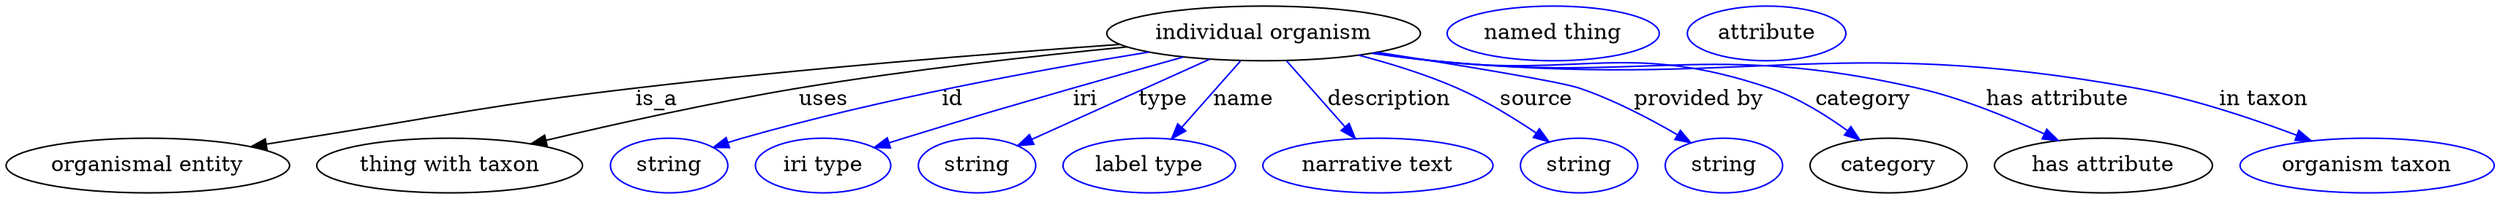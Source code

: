 digraph {
	graph [bb="0,0,1631.1,123"];
	node [label="\N"];
	"individual organism"	[height=0.5,
		label="individual organism",
		pos="823.94,105",
		width=2.8525];
	"organismal entity"	[height=0.5,
		pos="92.942,18",
		width=2.5817];
	"individual organism" -> "organismal entity"	[label=is_a,
		lp="425.94,61.5",
		pos="e,160.41,30.383 729.67,97.774 646.05,91.826 520.66,81.87 411.94,69 315.06,57.532 291.28,51.353 194.94,36 187,34.735 178.72,33.392 \
170.45,32.037"];
	"thing with taxon"	[height=0.5,
		pos="290.94,18",
		width=2.4192];
	"individual organism" -> "thing with taxon"	[label=uses,
		lp="535.44,61.5",
		pos="e,344.54,32.37 734.19,96.121 673.25,90.179 590.97,80.998 518.94,69 462.89,59.663 399.85,45.555 354.28,34.703"];
	id	[color=blue,
		height=0.5,
		label=string,
		pos="433.94,18",
		width=1.0652];
	"individual organism" -> id	[color=blue,
		label=id,
		lp="619.94,61.5",
		pos="e,462.95,29.922 748.71,92.698 678.85,81.343 572.31,61.834 481.94,36 478.84,35.113 475.65,34.133 472.45,33.106",
		style=solid];
	iri	[color=blue,
		height=0.5,
		label="iri type",
		pos="534.94,18",
		width=1.2277];
	"individual organism" -> iri	[color=blue,
		label=iri,
		lp="706.94,61.5",
		pos="e,568.62,29.681 771.27,89.485 748.94,83.269 722.64,75.873 698.94,69 649.92,54.785 637.73,50.997 588.94,36 585.45,34.926 581.83,33.805 \
578.2,32.674",
		style=solid];
	type	[color=blue,
		height=0.5,
		label=string,
		pos="635.94,18",
		width=1.0652];
	"individual organism" -> type	[color=blue,
		label=type,
		lp="757.94,61.5",
		pos="e,662.64,31.071 788.58,88.012 755.28,72.955 705.63,50.506 672.07,35.337",
		style=solid];
	name	[color=blue,
		height=0.5,
		label="label type",
		pos="748.94,18",
		width=1.5707];
	"individual organism" -> name	[color=blue,
		label=name,
		lp="810.94,61.5",
		pos="e,763.59,35.597 808.76,86.799 797.74,74.309 782.68,57.236 770.42,43.348",
		style=solid];
	description	[color=blue,
		height=0.5,
		label="narrative text",
		pos="898.94,18",
		width=2.0943];
	"individual organism" -> description	[color=blue,
		label=description,
		lp="906.44,61.5",
		pos="e,884.04,35.885 839.12,86.799 850.07,74.39 865.01,57.458 877.22,43.618",
		style=solid];
	source	[color=blue,
		height=0.5,
		label=string,
		pos="1030.9,18",
		width=1.0652];
	"individual organism" -> source	[color=blue,
		label=source,
		lp="1002.9,61.5",
		pos="e,1011.1,33.664 886.23,90.674 907.24,85.178 930.52,77.965 950.94,69 969.12,61.018 988.02,49.386 1002.9,39.349",
		style=solid];
	"provided by"	[color=blue,
		height=0.5,
		label=string,
		pos="1125.9,18",
		width=1.0652];
	"individual organism" -> "provided by"	[color=blue,
		label="provided by",
		lp="1109.4,61.5",
		pos="e,1104.2,33.013 898.5,92.57 952.56,84.082 1018.3,73.268 1030.9,69 1053.5,61.376 1077.2,48.912 1095.3,38.336",
		style=solid];
	category	[height=0.5,
		pos="1233.9,18",
		width=1.4263];
	"individual organism" -> category	[color=blue,
		label=category,
		lp="1217.4,61.5",
		pos="e,1215.1,34.84 896.39,92.15 909.21,90.268 922.45,88.463 934.94,87 1032.8,75.533 1062.6,100.53 1155.9,69 1174.2,62.821 1192.5,51.438 \
1206.8,41.092",
		style=solid];
	"has attribute"	[height=0.5,
		pos="1374.9,18",
		width=1.9859];
	"individual organism" -> "has attribute"	[color=blue,
		label="has attribute",
		lp="1344.9,61.5",
		pos="e,1345.3,34.432 895.46,92.02 908.57,90.118 922.14,88.339 934.94,87 1075.7,72.268 1114.9,100.27 1252.9,69 1281.8,62.467 1312.6,49.793 \
1336,38.84",
		style=solid];
	"in taxon"	[color=blue,
		height=0.5,
		label="organism taxon",
		pos="1547.9,18",
		width=2.3109];
	"individual organism" -> "in taxon"	[color=blue,
		label="in taxon",
		lp="1479.9,61.5",
		pos="e,1511.2,34.292 894.85,91.92 908.14,90.004 921.94,88.246 934.94,87 1139.1,67.448 1194.2,105.39 1395.9,69 1432.3,62.445 1471.9,49.21 \
1501.6,38.003",
		style=solid];
	"named thing_category"	[color=blue,
		height=0.5,
		label="named thing",
		pos="1013.9,105",
		width=1.9318];
	"organismal entity_has attribute"	[color=blue,
		height=0.5,
		label=attribute,
		pos="1153.9,105",
		width=1.4443];
}
